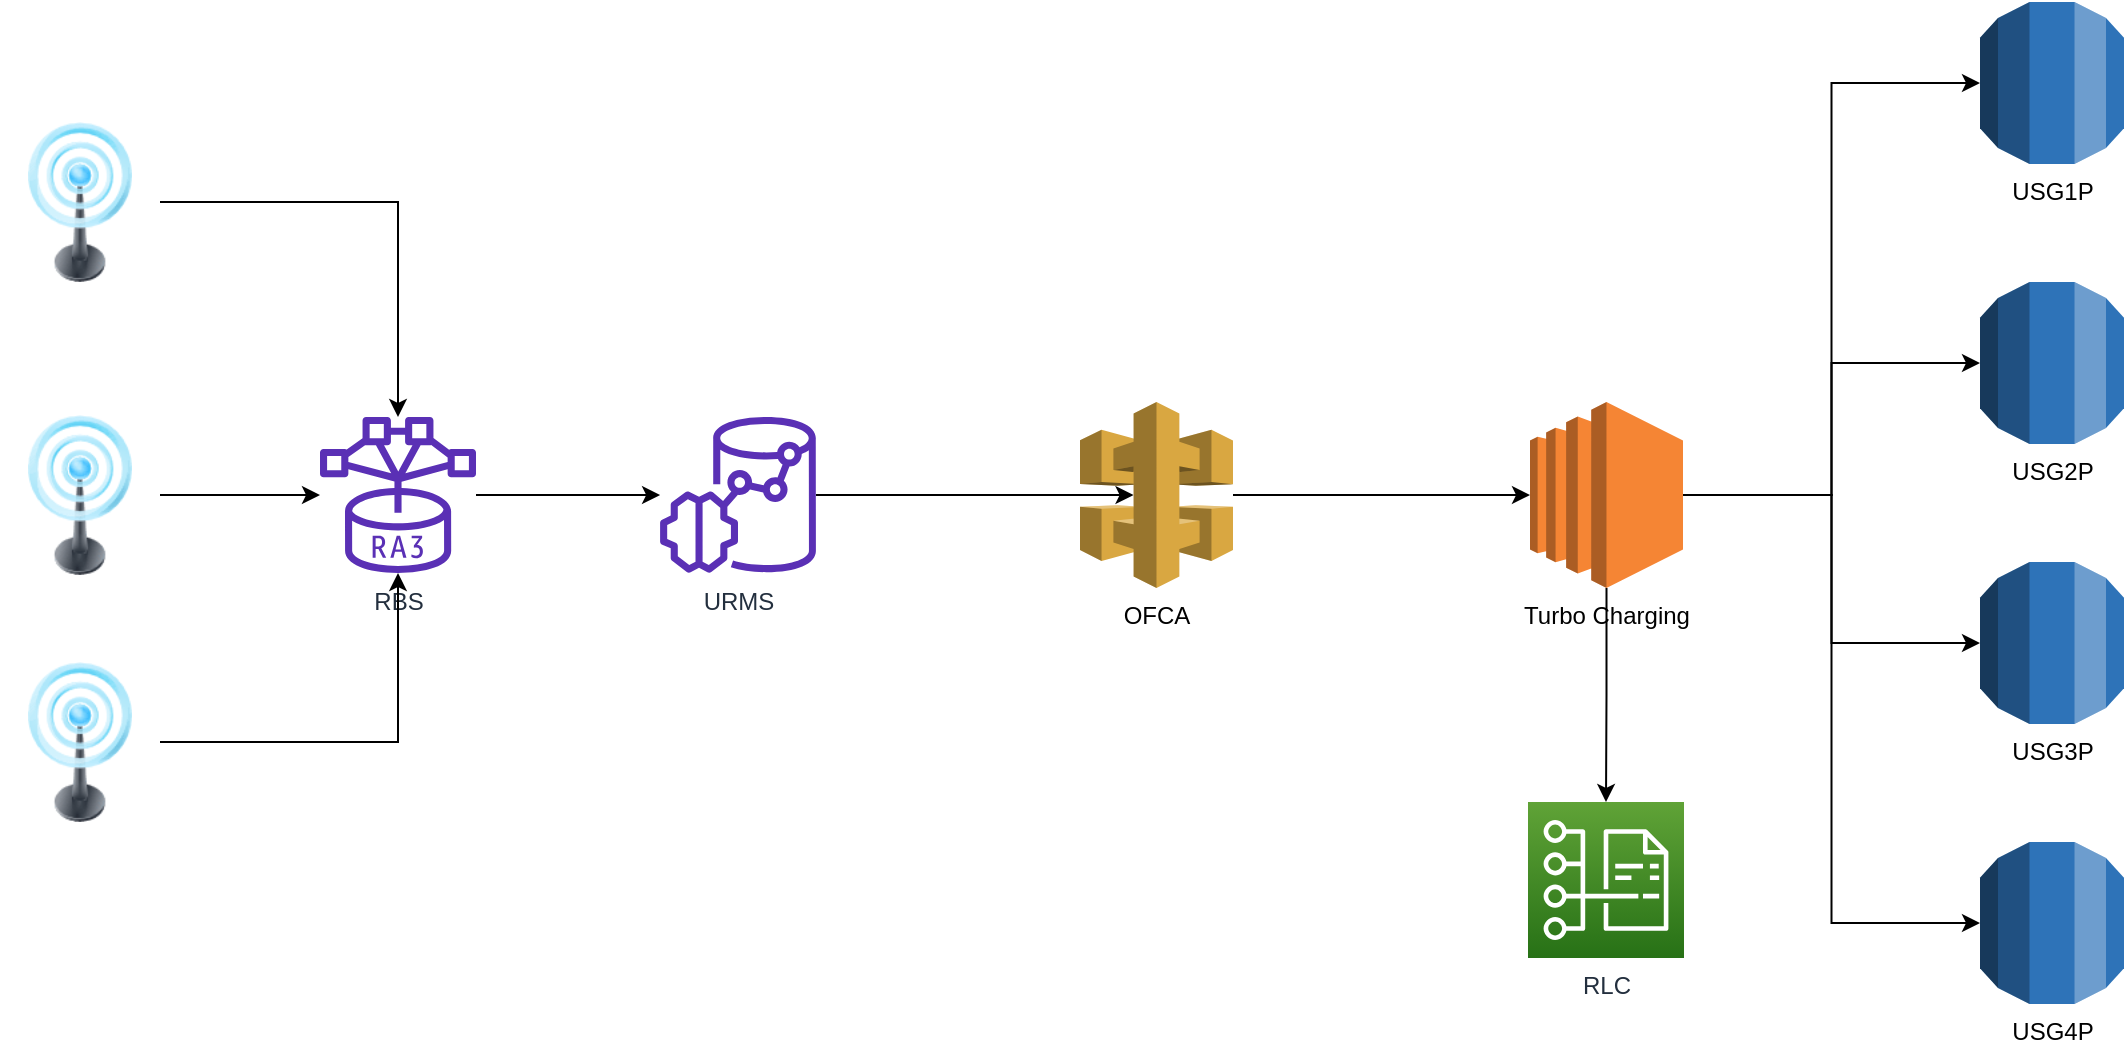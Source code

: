 <mxfile version="14.7.6" type="github">
  <diagram id="DFDUxGbwO7hl4DAkmBUZ" name="Page-1">
    <mxGraphModel dx="2194" dy="802" grid="1" gridSize="10" guides="1" tooltips="1" connect="1" arrows="1" fold="1" page="1" pageScale="1" pageWidth="850" pageHeight="1100" math="0" shadow="0">
      <root>
        <mxCell id="0" />
        <mxCell id="1" parent="0" />
        <mxCell id="1u0Bx8XpcxzSkVAnOa6Q-1" value="USG1P" style="outlineConnect=0;dashed=0;verticalLabelPosition=bottom;verticalAlign=top;align=center;html=1;shape=mxgraph.aws3.rds;fillColor=#2E73B8;gradientColor=none;" vertex="1" parent="1">
          <mxGeometry x="650" y="80" width="72" height="81" as="geometry" />
        </mxCell>
        <mxCell id="1u0Bx8XpcxzSkVAnOa6Q-2" value="USG2P" style="outlineConnect=0;dashed=0;verticalLabelPosition=bottom;verticalAlign=top;align=center;html=1;shape=mxgraph.aws3.rds;fillColor=#2E73B8;gradientColor=none;" vertex="1" parent="1">
          <mxGeometry x="650" y="220" width="72" height="81" as="geometry" />
        </mxCell>
        <mxCell id="1u0Bx8XpcxzSkVAnOa6Q-3" value="USG3P" style="outlineConnect=0;dashed=0;verticalLabelPosition=bottom;verticalAlign=top;align=center;html=1;shape=mxgraph.aws3.rds;fillColor=#2E73B8;gradientColor=none;" vertex="1" parent="1">
          <mxGeometry x="650" y="360" width="72" height="81" as="geometry" />
        </mxCell>
        <mxCell id="1u0Bx8XpcxzSkVAnOa6Q-4" value="USG4P" style="outlineConnect=0;dashed=0;verticalLabelPosition=bottom;verticalAlign=top;align=center;html=1;shape=mxgraph.aws3.rds;fillColor=#2E73B8;gradientColor=none;" vertex="1" parent="1">
          <mxGeometry x="650" y="500" width="72" height="81" as="geometry" />
        </mxCell>
        <mxCell id="1u0Bx8XpcxzSkVAnOa6Q-6" style="edgeStyle=orthogonalEdgeStyle;rounded=0;orthogonalLoop=1;jettySize=auto;html=1;entryX=0;entryY=0.5;entryDx=0;entryDy=0;entryPerimeter=0;" edge="1" parent="1" source="1u0Bx8XpcxzSkVAnOa6Q-5" target="1u0Bx8XpcxzSkVAnOa6Q-1">
          <mxGeometry relative="1" as="geometry" />
        </mxCell>
        <mxCell id="1u0Bx8XpcxzSkVAnOa6Q-7" style="edgeStyle=orthogonalEdgeStyle;rounded=0;orthogonalLoop=1;jettySize=auto;html=1;entryX=0;entryY=0.5;entryDx=0;entryDy=0;entryPerimeter=0;" edge="1" parent="1" source="1u0Bx8XpcxzSkVAnOa6Q-5" target="1u0Bx8XpcxzSkVAnOa6Q-2">
          <mxGeometry relative="1" as="geometry" />
        </mxCell>
        <mxCell id="1u0Bx8XpcxzSkVAnOa6Q-8" style="edgeStyle=orthogonalEdgeStyle;rounded=0;orthogonalLoop=1;jettySize=auto;html=1;entryX=0;entryY=0.5;entryDx=0;entryDy=0;entryPerimeter=0;" edge="1" parent="1" source="1u0Bx8XpcxzSkVAnOa6Q-5" target="1u0Bx8XpcxzSkVAnOa6Q-3">
          <mxGeometry relative="1" as="geometry" />
        </mxCell>
        <mxCell id="1u0Bx8XpcxzSkVAnOa6Q-9" style="edgeStyle=orthogonalEdgeStyle;rounded=0;orthogonalLoop=1;jettySize=auto;html=1;entryX=0;entryY=0.5;entryDx=0;entryDy=0;entryPerimeter=0;" edge="1" parent="1" source="1u0Bx8XpcxzSkVAnOa6Q-5" target="1u0Bx8XpcxzSkVAnOa6Q-4">
          <mxGeometry relative="1" as="geometry" />
        </mxCell>
        <mxCell id="1u0Bx8XpcxzSkVAnOa6Q-12" style="edgeStyle=orthogonalEdgeStyle;rounded=0;orthogonalLoop=1;jettySize=auto;html=1;" edge="1" parent="1" source="1u0Bx8XpcxzSkVAnOa6Q-5" target="1u0Bx8XpcxzSkVAnOa6Q-10">
          <mxGeometry relative="1" as="geometry" />
        </mxCell>
        <mxCell id="1u0Bx8XpcxzSkVAnOa6Q-5" value="Turbo Charging" style="outlineConnect=0;dashed=0;verticalLabelPosition=bottom;verticalAlign=top;align=center;html=1;shape=mxgraph.aws3.ec2;fillColor=#F58534;gradientColor=none;" vertex="1" parent="1">
          <mxGeometry x="425" y="280" width="76.5" height="93" as="geometry" />
        </mxCell>
        <mxCell id="1u0Bx8XpcxzSkVAnOa6Q-10" value="RLC" style="points=[[0,0,0],[0.25,0,0],[0.5,0,0],[0.75,0,0],[1,0,0],[0,1,0],[0.25,1,0],[0.5,1,0],[0.75,1,0],[1,1,0],[0,0.25,0],[0,0.5,0],[0,0.75,0],[1,0.25,0],[1,0.5,0],[1,0.75,0]];outlineConnect=0;fontColor=#232F3E;gradientColor=#60A337;gradientDirection=north;fillColor=#277116;strokeColor=#ffffff;dashed=0;verticalLabelPosition=bottom;verticalAlign=top;align=center;html=1;fontSize=12;fontStyle=0;aspect=fixed;shape=mxgraph.aws4.resourceIcon;resIcon=mxgraph.aws4.cost_and_usage_report;" vertex="1" parent="1">
          <mxGeometry x="424" y="480" width="78" height="78" as="geometry" />
        </mxCell>
        <mxCell id="1u0Bx8XpcxzSkVAnOa6Q-17" style="edgeStyle=orthogonalEdgeStyle;rounded=0;orthogonalLoop=1;jettySize=auto;html=1;entryX=0.35;entryY=0.5;entryDx=0;entryDy=0;entryPerimeter=0;" edge="1" parent="1" source="1u0Bx8XpcxzSkVAnOa6Q-13" target="1u0Bx8XpcxzSkVAnOa6Q-18">
          <mxGeometry relative="1" as="geometry">
            <mxPoint x="420" y="327" as="targetPoint" />
          </mxGeometry>
        </mxCell>
        <mxCell id="1u0Bx8XpcxzSkVAnOa6Q-13" value="URMS" style="outlineConnect=0;fontColor=#232F3E;gradientColor=none;fillColor=#5A30B5;strokeColor=none;dashed=0;verticalLabelPosition=bottom;verticalAlign=top;align=center;html=1;fontSize=12;fontStyle=0;aspect=fixed;pointerEvents=1;shape=mxgraph.aws4.redshift_ml;" vertex="1" parent="1">
          <mxGeometry x="-10" y="287.5" width="78" height="78" as="geometry" />
        </mxCell>
        <mxCell id="1u0Bx8XpcxzSkVAnOa6Q-16" style="edgeStyle=orthogonalEdgeStyle;rounded=0;orthogonalLoop=1;jettySize=auto;html=1;" edge="1" parent="1" source="1u0Bx8XpcxzSkVAnOa6Q-15" target="1u0Bx8XpcxzSkVAnOa6Q-13">
          <mxGeometry relative="1" as="geometry" />
        </mxCell>
        <mxCell id="1u0Bx8XpcxzSkVAnOa6Q-15" value="RBS" style="outlineConnect=0;fontColor=#232F3E;gradientColor=none;fillColor=#5A30B5;strokeColor=none;dashed=0;verticalLabelPosition=bottom;verticalAlign=top;align=center;html=1;fontSize=12;fontStyle=0;aspect=fixed;pointerEvents=1;shape=mxgraph.aws4.redshift_ra3;" vertex="1" parent="1">
          <mxGeometry x="-180" y="287.5" width="78" height="78" as="geometry" />
        </mxCell>
        <mxCell id="1u0Bx8XpcxzSkVAnOa6Q-19" style="edgeStyle=orthogonalEdgeStyle;rounded=0;orthogonalLoop=1;jettySize=auto;html=1;" edge="1" parent="1" source="1u0Bx8XpcxzSkVAnOa6Q-18" target="1u0Bx8XpcxzSkVAnOa6Q-5">
          <mxGeometry relative="1" as="geometry" />
        </mxCell>
        <mxCell id="1u0Bx8XpcxzSkVAnOa6Q-18" value="OFCA" style="outlineConnect=0;dashed=0;verticalLabelPosition=bottom;verticalAlign=top;align=center;html=1;shape=mxgraph.aws3.api_gateway;fillColor=#D9A741;gradientColor=none;" vertex="1" parent="1">
          <mxGeometry x="200" y="280" width="76.5" height="93" as="geometry" />
        </mxCell>
        <mxCell id="1u0Bx8XpcxzSkVAnOa6Q-24" style="edgeStyle=orthogonalEdgeStyle;rounded=0;orthogonalLoop=1;jettySize=auto;html=1;" edge="1" parent="1" source="1u0Bx8XpcxzSkVAnOa6Q-20" target="1u0Bx8XpcxzSkVAnOa6Q-15">
          <mxGeometry relative="1" as="geometry" />
        </mxCell>
        <mxCell id="1u0Bx8XpcxzSkVAnOa6Q-20" value="" style="image;html=1;image=img/lib/clip_art/telecommunication/Signal_tower_on_128x128.png" vertex="1" parent="1">
          <mxGeometry x="-340" y="140" width="80" height="80" as="geometry" />
        </mxCell>
        <mxCell id="1u0Bx8XpcxzSkVAnOa6Q-25" style="edgeStyle=orthogonalEdgeStyle;rounded=0;orthogonalLoop=1;jettySize=auto;html=1;" edge="1" parent="1" source="1u0Bx8XpcxzSkVAnOa6Q-21" target="1u0Bx8XpcxzSkVAnOa6Q-15">
          <mxGeometry relative="1" as="geometry" />
        </mxCell>
        <mxCell id="1u0Bx8XpcxzSkVAnOa6Q-21" value="" style="image;html=1;image=img/lib/clip_art/telecommunication/Signal_tower_on_128x128.png" vertex="1" parent="1">
          <mxGeometry x="-340" y="286.5" width="80" height="80" as="geometry" />
        </mxCell>
        <mxCell id="1u0Bx8XpcxzSkVAnOa6Q-26" style="edgeStyle=orthogonalEdgeStyle;rounded=0;orthogonalLoop=1;jettySize=auto;html=1;" edge="1" parent="1" source="1u0Bx8XpcxzSkVAnOa6Q-22" target="1u0Bx8XpcxzSkVAnOa6Q-15">
          <mxGeometry relative="1" as="geometry" />
        </mxCell>
        <mxCell id="1u0Bx8XpcxzSkVAnOa6Q-22" value="" style="image;html=1;image=img/lib/clip_art/telecommunication/Signal_tower_on_128x128.png" vertex="1" parent="1">
          <mxGeometry x="-340" y="410" width="80" height="80" as="geometry" />
        </mxCell>
      </root>
    </mxGraphModel>
  </diagram>
</mxfile>
